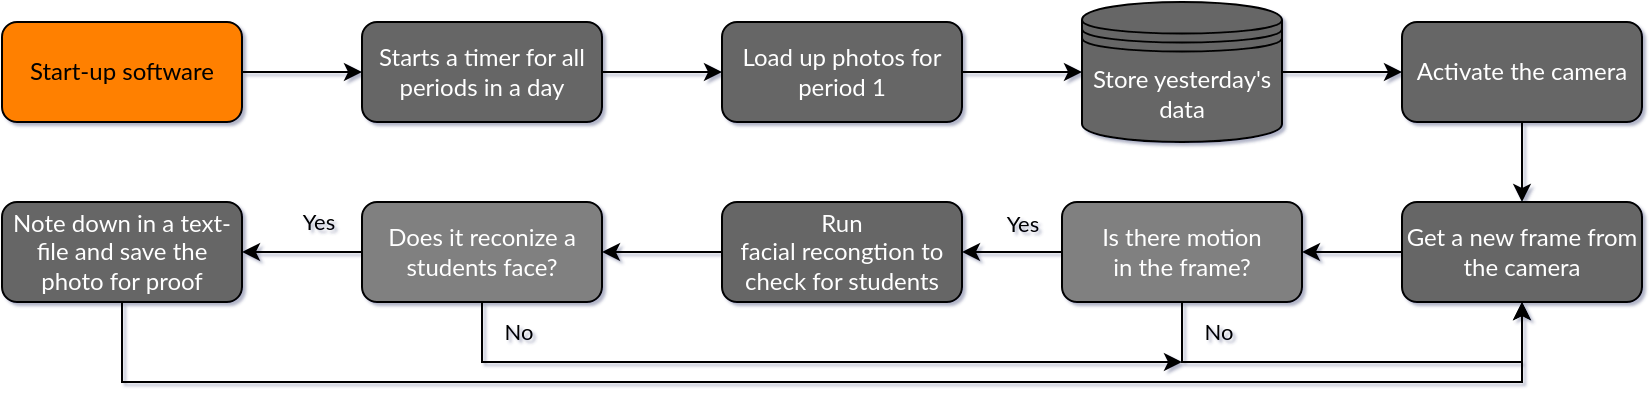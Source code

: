 <mxfile version="13.0.3" type="device"><diagram id="mRdXzHXY7ZIGDmtGUYEM" name="Page-1"><mxGraphModel dx="946" dy="680" grid="1" gridSize="10" guides="1" tooltips="1" connect="1" arrows="1" fold="1" page="1" pageScale="1" pageWidth="850" pageHeight="1100" background="none" math="0" shadow="1" extFonts="Lato^https://fonts.googleapis.com/css?family=Lato"><root><mxCell id="0"/><mxCell id="1" parent="0"/><mxCell id="01EM7rMLiLsQEbD_0ZPA-8" style="edgeStyle=orthogonalEdgeStyle;rounded=0;orthogonalLoop=1;jettySize=auto;html=1;fontFamily=Lato;fontColor=#FFFFFF;" parent="1" source="01EM7rMLiLsQEbD_0ZPA-1" target="01EM7rMLiLsQEbD_0ZPA-2" edge="1"><mxGeometry relative="1" as="geometry"/></mxCell><mxCell id="01EM7rMLiLsQEbD_0ZPA-1" value="Start-up software" style="rounded=1;whiteSpace=wrap;html=1;fontFamily=Lato;fontColor=#000000;strokeColor=#000000;fillColor=#FF8000;" parent="1" vertex="1"><mxGeometry y="70" width="120" height="50" as="geometry"/></mxCell><mxCell id="01EM7rMLiLsQEbD_0ZPA-9" style="edgeStyle=orthogonalEdgeStyle;rounded=0;orthogonalLoop=1;jettySize=auto;html=1;fontFamily=Lato;fontColor=#FFFFFF;" parent="1" source="01EM7rMLiLsQEbD_0ZPA-2" target="01EM7rMLiLsQEbD_0ZPA-4" edge="1"><mxGeometry relative="1" as="geometry"/></mxCell><mxCell id="01EM7rMLiLsQEbD_0ZPA-2" value="Starts a timer for all periods in a day" style="rounded=1;whiteSpace=wrap;html=1;fontFamily=Lato;fontColor=#FFFFFF;labelBackgroundColor=none;fillColor=#666666;strokeColor=#000000;" parent="1" vertex="1"><mxGeometry x="180" y="70" width="120" height="50" as="geometry"/></mxCell><mxCell id="01EM7rMLiLsQEbD_0ZPA-27" style="edgeStyle=orthogonalEdgeStyle;rounded=0;orthogonalLoop=1;jettySize=auto;html=1;fontFamily=Lato;fontColor=#FFFFFF;" parent="1" source="01EM7rMLiLsQEbD_0ZPA-4" target="01EM7rMLiLsQEbD_0ZPA-21" edge="1"><mxGeometry relative="1" as="geometry"/></mxCell><mxCell id="01EM7rMLiLsQEbD_0ZPA-4" value="Load up photos for period&amp;nbsp;1" style="rounded=1;whiteSpace=wrap;html=1;fontFamily=Lato;FType=g;labelBorderColor=none;labelBackgroundColor=none;fillColor=#666666;fontColor=#FFFFFF;strokeColor=#000000;glass=0;shadow=0;comic=0;" parent="1" vertex="1"><mxGeometry x="360" y="70" width="120" height="50" as="geometry"/></mxCell><mxCell id="01EM7rMLiLsQEbD_0ZPA-30" style="edgeStyle=orthogonalEdgeStyle;rounded=0;orthogonalLoop=1;jettySize=auto;html=1;fontFamily=Lato;fontColor=#FFFFFF;" parent="1" source="01EM7rMLiLsQEbD_0ZPA-21" target="01EM7rMLiLsQEbD_0ZPA-29" edge="1"><mxGeometry relative="1" as="geometry"/></mxCell><mxCell id="01EM7rMLiLsQEbD_0ZPA-21" value="Store yesterday's data" style="shape=datastore;whiteSpace=wrap;html=1;rounded=1;shadow=0;glass=0;comic=0;fillColor=#666666;fontFamily=Lato;fontColor=#FFFFFF;" parent="1" vertex="1"><mxGeometry x="540" y="60" width="100" height="70" as="geometry"/></mxCell><mxCell id="01EM7rMLiLsQEbD_0ZPA-48" style="edgeStyle=orthogonalEdgeStyle;rounded=0;orthogonalLoop=1;jettySize=auto;html=1;fontFamily=Lato;fontColor=#FFFFFF;" parent="1" source="01EM7rMLiLsQEbD_0ZPA-29" target="01EM7rMLiLsQEbD_0ZPA-45" edge="1"><mxGeometry relative="1" as="geometry"/></mxCell><mxCell id="01EM7rMLiLsQEbD_0ZPA-29" value="Activate the camera" style="rounded=1;whiteSpace=wrap;html=1;shadow=0;glass=0;comic=0;fillColor=#666666;fontFamily=Lato;fontColor=#FFFFFF;" parent="1" vertex="1"><mxGeometry x="700" y="70" width="120" height="50" as="geometry"/></mxCell><mxCell id="01EM7rMLiLsQEbD_0ZPA-36" style="edgeStyle=orthogonalEdgeStyle;rounded=0;orthogonalLoop=1;jettySize=auto;html=1;fontFamily=Lato;fontColor=#FFFFFF;" parent="1" source="01EM7rMLiLsQEbD_0ZPA-32" target="01EM7rMLiLsQEbD_0ZPA-35" edge="1"><mxGeometry relative="1" as="geometry"/></mxCell><mxCell id="01EM7rMLiLsQEbD_0ZPA-41" value="Yes" style="edgeLabel;html=1;align=center;verticalAlign=middle;resizable=0;points=[];fontFamily=Lato;fontColor=#000000;labelBackgroundColor=none;" parent="01EM7rMLiLsQEbD_0ZPA-36" vertex="1" connectable="0"><mxGeometry x="0.12" y="1" relative="1" as="geometry"><mxPoint x="8" y="-16" as="offset"/></mxGeometry></mxCell><mxCell id="01EM7rMLiLsQEbD_0ZPA-50" style="edgeStyle=orthogonalEdgeStyle;rounded=0;orthogonalLoop=1;jettySize=auto;html=1;exitX=0.5;exitY=1;exitDx=0;exitDy=0;entryX=0.5;entryY=1;entryDx=0;entryDy=0;fontFamily=Lato;fontColor=#FFFFFF;" parent="1" source="01EM7rMLiLsQEbD_0ZPA-32" target="01EM7rMLiLsQEbD_0ZPA-45" edge="1"><mxGeometry relative="1" as="geometry"><Array as="points"><mxPoint x="590" y="240"/><mxPoint x="760" y="240"/></Array></mxGeometry></mxCell><mxCell id="01EM7rMLiLsQEbD_0ZPA-32" value="Is there motion&lt;br&gt;in the frame?" style="rounded=1;whiteSpace=wrap;html=1;shadow=0;glass=0;comic=0;fillColor=#808080;fontFamily=Lato;fontColor=#FFFFFF;" parent="1" vertex="1"><mxGeometry x="530" y="160" width="120" height="50" as="geometry"/></mxCell><mxCell id="01EM7rMLiLsQEbD_0ZPA-43" style="edgeStyle=orthogonalEdgeStyle;rounded=0;orthogonalLoop=1;jettySize=auto;html=1;fontFamily=Lato;fontColor=#000000;" parent="1" source="01EM7rMLiLsQEbD_0ZPA-35" target="01EM7rMLiLsQEbD_0ZPA-42" edge="1"><mxGeometry relative="1" as="geometry"/></mxCell><mxCell id="01EM7rMLiLsQEbD_0ZPA-35" value="Run&lt;br&gt;facial recongtion to check for students" style="rounded=1;whiteSpace=wrap;html=1;shadow=0;glass=0;comic=0;fillColor=#666666;fontFamily=Lato;fontColor=#FFFFFF;" parent="1" vertex="1"><mxGeometry x="360" y="160" width="120" height="50" as="geometry"/></mxCell><mxCell id="01EM7rMLiLsQEbD_0ZPA-54" style="edgeStyle=orthogonalEdgeStyle;rounded=0;orthogonalLoop=1;jettySize=auto;html=1;fontFamily=Lato;fontColor=#FFFFFF;" parent="1" source="01EM7rMLiLsQEbD_0ZPA-42" target="01EM7rMLiLsQEbD_0ZPA-53" edge="1"><mxGeometry relative="1" as="geometry"/></mxCell><mxCell id="01EM7rMLiLsQEbD_0ZPA-57" style="edgeStyle=orthogonalEdgeStyle;rounded=0;orthogonalLoop=1;jettySize=auto;html=1;exitX=0.5;exitY=1;exitDx=0;exitDy=0;fontFamily=Lato;fontColor=#FFFFFF;" parent="1" source="01EM7rMLiLsQEbD_0ZPA-42" edge="1"><mxGeometry relative="1" as="geometry"><mxPoint x="590" y="240" as="targetPoint"/><Array as="points"><mxPoint x="240" y="240"/></Array></mxGeometry></mxCell><mxCell id="01EM7rMLiLsQEbD_0ZPA-42" value="Does it reconize a students face?" style="rounded=1;whiteSpace=wrap;html=1;shadow=0;glass=0;comic=0;fillColor=#808080;fontFamily=Lato;fontColor=#FFFFFF;" parent="1" vertex="1"><mxGeometry x="180" y="160" width="120" height="50" as="geometry"/></mxCell><mxCell id="01EM7rMLiLsQEbD_0ZPA-49" style="edgeStyle=orthogonalEdgeStyle;rounded=0;orthogonalLoop=1;jettySize=auto;html=1;fontFamily=Lato;fontColor=#FFFFFF;" parent="1" source="01EM7rMLiLsQEbD_0ZPA-45" target="01EM7rMLiLsQEbD_0ZPA-32" edge="1"><mxGeometry relative="1" as="geometry"/></mxCell><mxCell id="01EM7rMLiLsQEbD_0ZPA-45" value="Get a new frame from the camera" style="rounded=1;whiteSpace=wrap;html=1;shadow=0;glass=0;comic=0;fillColor=#666666;fontFamily=Lato;fontColor=#FFFFFF;" parent="1" vertex="1"><mxGeometry x="700" y="160" width="120" height="50" as="geometry"/></mxCell><mxCell id="01EM7rMLiLsQEbD_0ZPA-52" value="No" style="edgeLabel;html=1;align=center;verticalAlign=middle;resizable=0;points=[];fontFamily=Lato;fontColor=#000000;labelBackgroundColor=none;" parent="1" vertex="1" connectable="0"><mxGeometry x="600" y="240" as="geometry"><mxPoint x="8" y="-16" as="offset"/></mxGeometry></mxCell><mxCell id="01EM7rMLiLsQEbD_0ZPA-59" style="edgeStyle=orthogonalEdgeStyle;rounded=0;orthogonalLoop=1;jettySize=auto;html=1;exitX=0.5;exitY=1;exitDx=0;exitDy=0;entryX=0.5;entryY=1;entryDx=0;entryDy=0;fontFamily=Lato;fontColor=#FFFFFF;" parent="1" source="01EM7rMLiLsQEbD_0ZPA-53" target="01EM7rMLiLsQEbD_0ZPA-45" edge="1"><mxGeometry relative="1" as="geometry"><Array as="points"><mxPoint x="60" y="250"/><mxPoint x="760" y="250"/></Array></mxGeometry></mxCell><mxCell id="01EM7rMLiLsQEbD_0ZPA-53" value="Note down in a text-file and save the photo for proof" style="rounded=1;whiteSpace=wrap;html=1;shadow=0;glass=0;comic=0;fillColor=#666666;fontFamily=Lato;fontColor=#FFFFFF;" parent="1" vertex="1"><mxGeometry y="160" width="120" height="50" as="geometry"/></mxCell><mxCell id="01EM7rMLiLsQEbD_0ZPA-55" value="Yes" style="edgeLabel;html=1;align=center;verticalAlign=middle;resizable=0;points=[];fontFamily=Lato;fontColor=#000000;labelBackgroundColor=none;" parent="1" vertex="1" connectable="0"><mxGeometry x="150" y="185" as="geometry"><mxPoint x="8" y="-16" as="offset"/></mxGeometry></mxCell><mxCell id="01EM7rMLiLsQEbD_0ZPA-58" value="No" style="edgeLabel;html=1;align=center;verticalAlign=middle;resizable=0;points=[];fontFamily=Lato;fontColor=#000000;labelBackgroundColor=none;" parent="1" vertex="1" connectable="0"><mxGeometry x="250" y="240" as="geometry"><mxPoint x="8" y="-16" as="offset"/></mxGeometry></mxCell></root></mxGraphModel></diagram></mxfile>